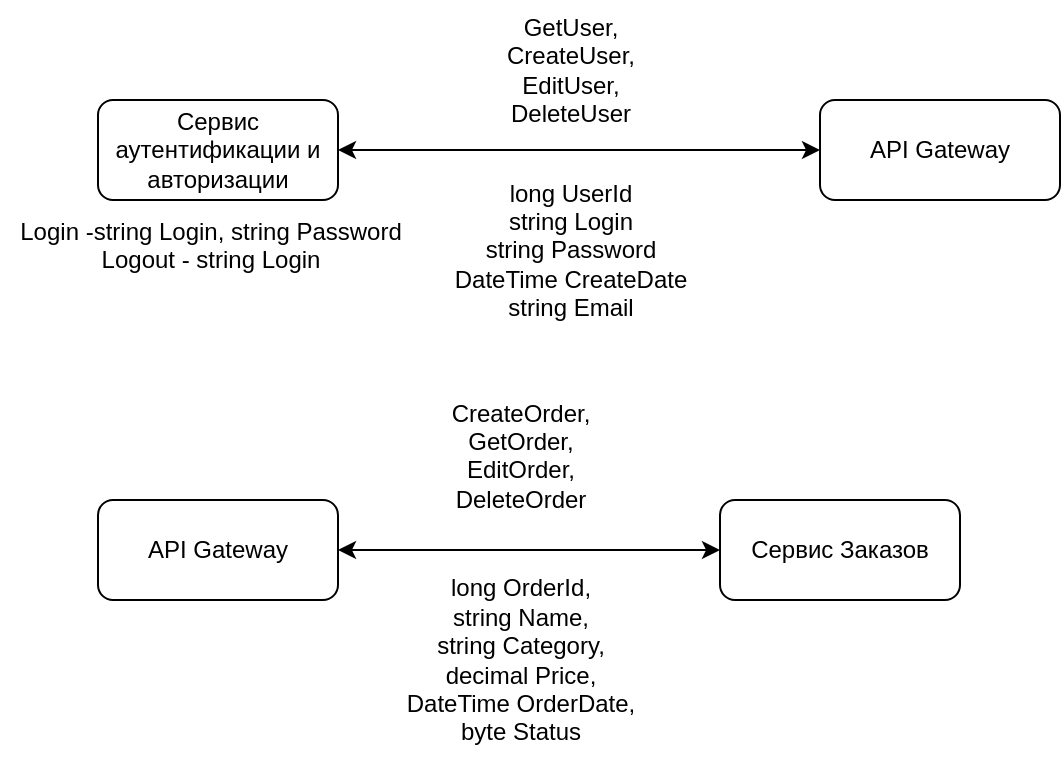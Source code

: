 <mxfile version="24.5.5" type="github">
  <diagram id="C5RBs43oDa-KdzZeNtuy" name="Page-1">
    <mxGraphModel dx="1434" dy="746" grid="1" gridSize="10" guides="1" tooltips="1" connect="1" arrows="1" fold="1" page="1" pageScale="1" pageWidth="827" pageHeight="1169" math="0" shadow="0">
      <root>
        <mxCell id="WIyWlLk6GJQsqaUBKTNV-0" />
        <mxCell id="WIyWlLk6GJQsqaUBKTNV-1" parent="WIyWlLk6GJQsqaUBKTNV-0" />
        <mxCell id="vXif_3IN8qVI8ytzE40H-0" value="API Gateway" style="rounded=1;whiteSpace=wrap;html=1;fontSize=12;glass=0;strokeWidth=1;shadow=0;" vertex="1" parent="WIyWlLk6GJQsqaUBKTNV-1">
          <mxGeometry x="440" y="100" width="120" height="50" as="geometry" />
        </mxCell>
        <mxCell id="vXif_3IN8qVI8ytzE40H-1" value="Сервис аутентификации и авторизации" style="rounded=1;whiteSpace=wrap;html=1;fontSize=12;glass=0;strokeWidth=1;shadow=0;" vertex="1" parent="WIyWlLk6GJQsqaUBKTNV-1">
          <mxGeometry x="79" y="100" width="120" height="50" as="geometry" />
        </mxCell>
        <mxCell id="vXif_3IN8qVI8ytzE40H-2" value="" style="endArrow=classic;startArrow=classic;html=1;rounded=0;exitX=1;exitY=0.5;exitDx=0;exitDy=0;entryX=0;entryY=0.5;entryDx=0;entryDy=0;" edge="1" parent="WIyWlLk6GJQsqaUBKTNV-1" source="vXif_3IN8qVI8ytzE40H-1" target="vXif_3IN8qVI8ytzE40H-0">
          <mxGeometry width="50" height="50" relative="1" as="geometry">
            <mxPoint x="390" y="210" as="sourcePoint" />
            <mxPoint x="440" y="160" as="targetPoint" />
          </mxGeometry>
        </mxCell>
        <mxCell id="vXif_3IN8qVI8ytzE40H-3" value="GetUser,&lt;div&gt;CreateUser,&lt;/div&gt;&lt;div&gt;EditUser,&lt;/div&gt;&lt;div&gt;DeleteUser&lt;/div&gt;" style="text;html=1;align=center;verticalAlign=middle;resizable=0;points=[];autosize=1;strokeColor=none;fillColor=none;" vertex="1" parent="WIyWlLk6GJQsqaUBKTNV-1">
          <mxGeometry x="270" y="50" width="90" height="70" as="geometry" />
        </mxCell>
        <mxCell id="vXif_3IN8qVI8ytzE40H-4" value="long UserId&lt;div&gt;string Login&lt;/div&gt;&lt;div&gt;string Password&lt;/div&gt;&lt;div&gt;DateTime CreateDate&lt;/div&gt;&lt;div&gt;string Email&lt;/div&gt;" style="text;html=1;align=center;verticalAlign=middle;resizable=0;points=[];autosize=1;strokeColor=none;fillColor=none;" vertex="1" parent="WIyWlLk6GJQsqaUBKTNV-1">
          <mxGeometry x="245" y="130" width="140" height="90" as="geometry" />
        </mxCell>
        <mxCell id="vXif_3IN8qVI8ytzE40H-5" value="Login -string Login, string Password&lt;div&gt;Logout - string Login&lt;br&gt;&lt;div&gt;&lt;br&gt;&lt;/div&gt;&lt;/div&gt;" style="text;html=1;align=center;verticalAlign=middle;resizable=0;points=[];autosize=1;strokeColor=none;fillColor=none;" vertex="1" parent="WIyWlLk6GJQsqaUBKTNV-1">
          <mxGeometry x="30" y="150" width="210" height="60" as="geometry" />
        </mxCell>
        <mxCell id="vXif_3IN8qVI8ytzE40H-6" value="API Gateway" style="rounded=1;whiteSpace=wrap;html=1;fontSize=12;glass=0;strokeWidth=1;shadow=0;" vertex="1" parent="WIyWlLk6GJQsqaUBKTNV-1">
          <mxGeometry x="79" y="300" width="120" height="50" as="geometry" />
        </mxCell>
        <mxCell id="vXif_3IN8qVI8ytzE40H-7" value="Сервис Заказов" style="rounded=1;whiteSpace=wrap;html=1;fontSize=12;glass=0;strokeWidth=1;shadow=0;" vertex="1" parent="WIyWlLk6GJQsqaUBKTNV-1">
          <mxGeometry x="390" y="300" width="120" height="50" as="geometry" />
        </mxCell>
        <mxCell id="vXif_3IN8qVI8ytzE40H-9" value="" style="endArrow=classic;startArrow=classic;html=1;rounded=0;exitX=1;exitY=0.5;exitDx=0;exitDy=0;entryX=0;entryY=0.5;entryDx=0;entryDy=0;" edge="1" parent="WIyWlLk6GJQsqaUBKTNV-1" source="vXif_3IN8qVI8ytzE40H-6" target="vXif_3IN8qVI8ytzE40H-7">
          <mxGeometry width="50" height="50" relative="1" as="geometry">
            <mxPoint x="210" y="310" as="sourcePoint" />
            <mxPoint x="260" y="260" as="targetPoint" />
          </mxGeometry>
        </mxCell>
        <mxCell id="vXif_3IN8qVI8ytzE40H-10" value="CreateOrder,&lt;div&gt;GetOrder,&lt;br&gt;&lt;div&gt;EditOrder,&lt;/div&gt;&lt;div&gt;DeleteOrder&lt;/div&gt;&lt;div&gt;&lt;br&gt;&lt;/div&gt;&lt;/div&gt;" style="text;html=1;align=center;verticalAlign=middle;resizable=0;points=[];autosize=1;strokeColor=none;fillColor=none;" vertex="1" parent="WIyWlLk6GJQsqaUBKTNV-1">
          <mxGeometry x="245" y="240" width="90" height="90" as="geometry" />
        </mxCell>
        <mxCell id="vXif_3IN8qVI8ytzE40H-11" value="long OrderId,&lt;div&gt;string Name,&lt;/div&gt;&lt;div&gt;string Category,&lt;/div&gt;&lt;div&gt;decimal Price,&lt;/div&gt;&lt;div&gt;DateTime OrderDate,&lt;/div&gt;&lt;div&gt;byte Status&lt;/div&gt;" style="text;html=1;align=center;verticalAlign=middle;resizable=0;points=[];autosize=1;strokeColor=none;fillColor=none;" vertex="1" parent="WIyWlLk6GJQsqaUBKTNV-1">
          <mxGeometry x="220" y="330" width="140" height="100" as="geometry" />
        </mxCell>
      </root>
    </mxGraphModel>
  </diagram>
</mxfile>
